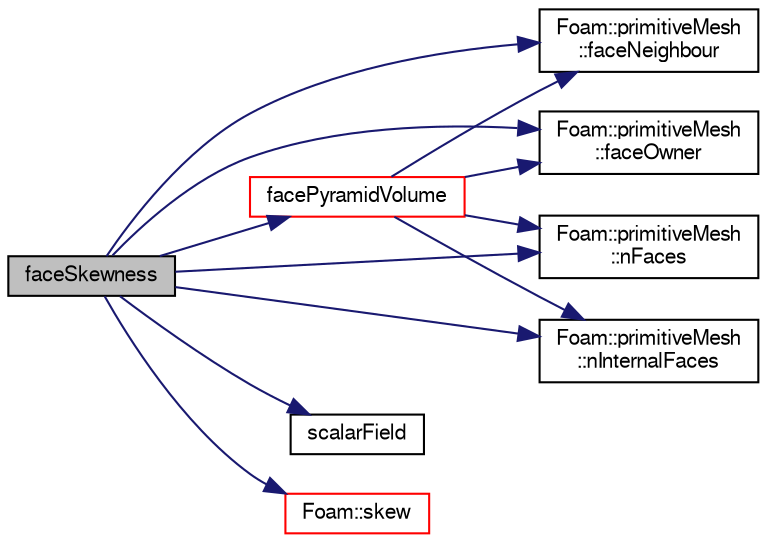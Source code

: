digraph "faceSkewness"
{
  bgcolor="transparent";
  edge [fontname="FreeSans",fontsize="10",labelfontname="FreeSans",labelfontsize="10"];
  node [fontname="FreeSans",fontsize="10",shape=record];
  rankdir="LR";
  Node207 [label="faceSkewness",height=0.2,width=0.4,color="black", fillcolor="grey75", style="filled", fontcolor="black"];
  Node207 -> Node208 [color="midnightblue",fontsize="10",style="solid",fontname="FreeSans"];
  Node208 [label="Foam::primitiveMesh\l::faceNeighbour",height=0.2,width=0.4,color="black",URL="$a27530.html#acd9489a2ac1ec02451fef1f415386694",tooltip="Face face-neighbour addressing. "];
  Node207 -> Node209 [color="midnightblue",fontsize="10",style="solid",fontname="FreeSans"];
  Node209 [label="Foam::primitiveMesh\l::faceOwner",height=0.2,width=0.4,color="black",URL="$a27530.html#a95a88187f795e30779aa3bac679d9bfc",tooltip="Face face-owner addresing. "];
  Node207 -> Node210 [color="midnightblue",fontsize="10",style="solid",fontname="FreeSans"];
  Node210 [label="facePyramidVolume",height=0.2,width=0.4,color="red",URL="$a27534.html#aab4eea20bacd77eef1060af3f16adc26",tooltip="Generate face pyramid volume fields. "];
  Node210 -> Node208 [color="midnightblue",fontsize="10",style="solid",fontname="FreeSans"];
  Node210 -> Node209 [color="midnightblue",fontsize="10",style="solid",fontname="FreeSans"];
  Node210 -> Node263 [color="midnightblue",fontsize="10",style="solid",fontname="FreeSans"];
  Node263 [label="Foam::primitiveMesh\l::nFaces",height=0.2,width=0.4,color="black",URL="$a27530.html#abe602c985a3c9ffa67176e969e77ca6f"];
  Node210 -> Node278 [color="midnightblue",fontsize="10",style="solid",fontname="FreeSans"];
  Node278 [label="Foam::primitiveMesh\l::nInternalFaces",height=0.2,width=0.4,color="black",URL="$a27530.html#aa6c7965af1f30d16d9125deb981cbdb0"];
  Node207 -> Node263 [color="midnightblue",fontsize="10",style="solid",fontname="FreeSans"];
  Node207 -> Node278 [color="midnightblue",fontsize="10",style="solid",fontname="FreeSans"];
  Node207 -> Node262 [color="midnightblue",fontsize="10",style="solid",fontname="FreeSans"];
  Node262 [label="scalarField",height=0.2,width=0.4,color="black",URL="$a19001.html#afcd8855c276a98ae9604b35c8fb5b81e"];
  Node207 -> Node279 [color="midnightblue",fontsize="10",style="solid",fontname="FreeSans"];
  Node279 [label="Foam::skew",height=0.2,width=0.4,color="red",URL="$a21124.html#aec5060dc82b7727c5935153aa048b2c1"];
}

